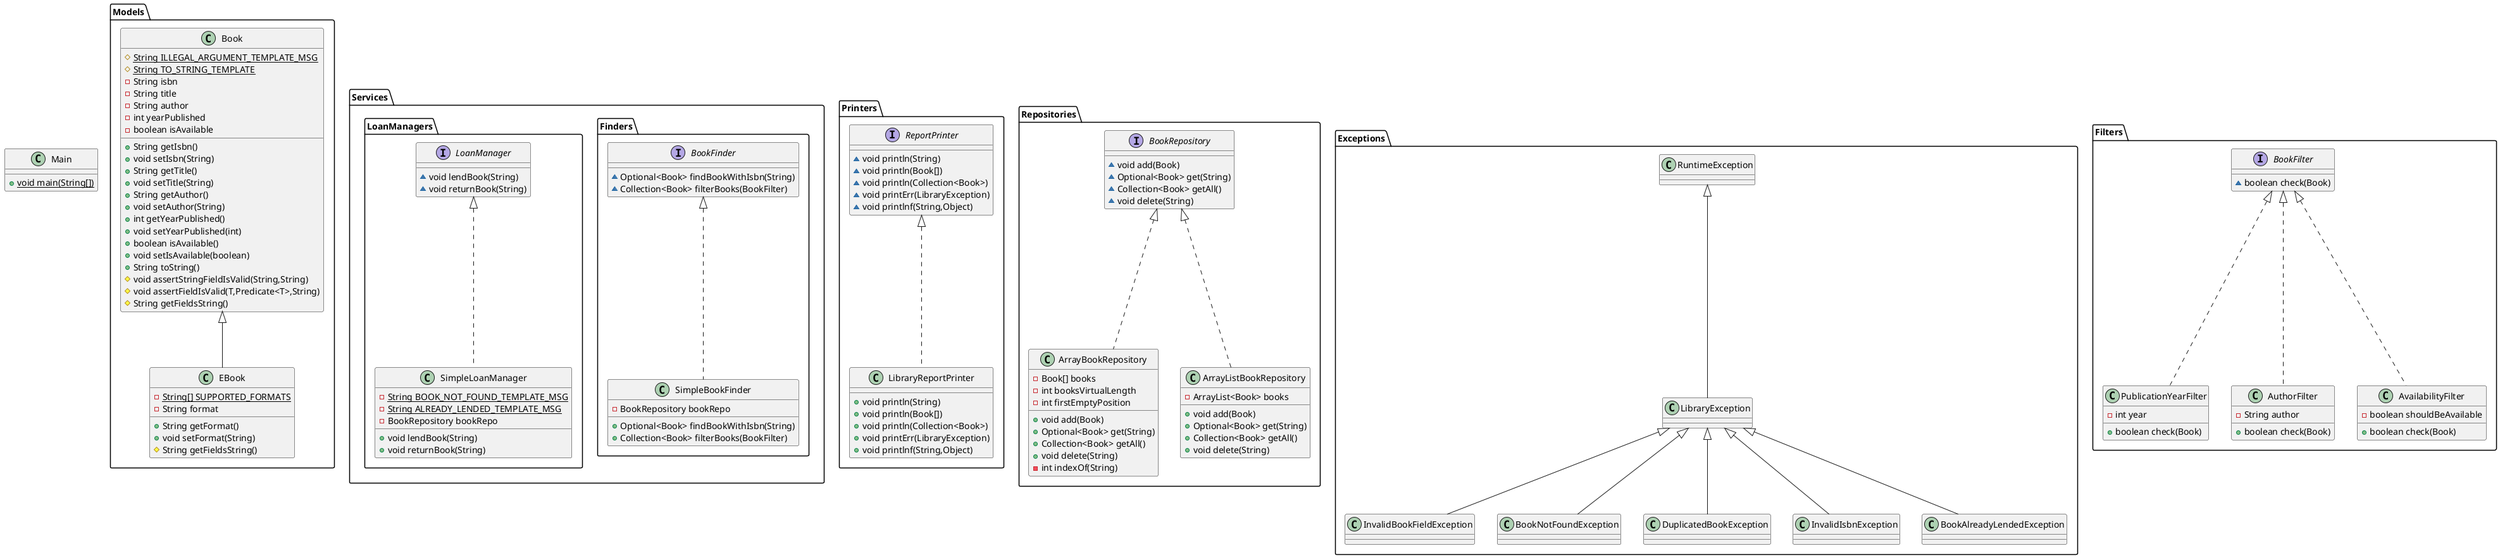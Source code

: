 @startuml
class Models.Book {
# {static} String ILLEGAL_ARGUMENT_TEMPLATE_MSG
# {static} String TO_STRING_TEMPLATE
- String isbn
- String title
- String author
- int yearPublished
- boolean isAvailable
+ String getIsbn()
+ void setIsbn(String)
+ String getTitle()
+ void setTitle(String)
+ String getAuthor()
+ void setAuthor(String)
+ int getYearPublished()
+ void setYearPublished(int)
+ boolean isAvailable()
+ void setIsAvailable(boolean)
+ String toString()
# void assertStringFieldIsValid(String,String)
# void assertFieldIsValid(T,Predicate<T>,String)
# String getFieldsString()
}


class Services.Finders.SimpleBookFinder {
- BookRepository bookRepo
+ Optional<Book> findBookWithIsbn(String)
+ Collection<Book> filterBooks(BookFilter)
}


interface Printers.ReportPrinter {
~ void println(String)
~ void println(Book[])
~ void println(Collection<Book>)
~ void printErr(LibraryException)
~ void printlnf(String,Object)
}

class Repositories.ArrayBookRepository {
- Book[] books
- int booksVirtualLength
- int firstEmptyPosition
+ void add(Book)
+ Optional<Book> get(String)
+ Collection<Book> getAll()
+ void delete(String)
- int indexOf(String)
}


interface Services.Finders.BookFinder {
~ Optional<Book> findBookWithIsbn(String)
~ Collection<Book> filterBooks(BookFilter)
}

class Main {
+ {static} void main(String[])
}

class Exceptions.InvalidBookFieldException {
}
class Filters.PublicationYearFilter {
- int year
+ boolean check(Book)
}


class Services.LoanManagers.SimpleLoanManager {
- {static} String BOOK_NOT_FOUND_TEMPLATE_MSG
- {static} String ALREADY_LENDED_TEMPLATE_MSG
- BookRepository bookRepo
+ void lendBook(String)
+ void returnBook(String)
}


class Exceptions.BookNotFoundException {
}
class Models.EBook {
- {static} String[] SUPPORTED_FORMATS
- String format
+ String getFormat()
+ void setFormat(String)
# String getFieldsString()
}


class Printers.LibraryReportPrinter {
+ void println(String)
+ void println(Book[])
+ void println(Collection<Book>)
+ void printErr(LibraryException)
+ void printlnf(String,Object)
}

interface Filters.BookFilter {
~ boolean check(Book)
}

class Exceptions.DuplicatedBookException {
}
class Filters.AuthorFilter {
- String author
+ boolean check(Book)
}


class Exceptions.InvalidIsbnException {
}
interface Repositories.BookRepository {
~ void add(Book)
~ Optional<Book> get(String)
~ Collection<Book> getAll()
~ void delete(String)
}

interface Services.LoanManagers.LoanManager {
~ void lendBook(String)
~ void returnBook(String)
}

class Exceptions.LibraryException {
}
class Exceptions.BookAlreadyLendedException {
}
class Filters.AvailabilityFilter {
- boolean shouldBeAvailable
+ boolean check(Book)
}


class Repositories.ArrayListBookRepository {
- ArrayList<Book> books
+ void add(Book)
+ Optional<Book> get(String)
+ Collection<Book> getAll()
+ void delete(String)
}




Services.Finders.BookFinder <|.. Services.Finders.SimpleBookFinder
Repositories.BookRepository <|.. Repositories.ArrayBookRepository
Exceptions.LibraryException <|-- Exceptions.InvalidBookFieldException
Filters.BookFilter <|.. Filters.PublicationYearFilter
Services.LoanManagers.LoanManager <|.. Services.LoanManagers.SimpleLoanManager
Exceptions.LibraryException <|-- Exceptions.BookNotFoundException
Models.Book <|-- Models.EBook
Printers.ReportPrinter <|.. Printers.LibraryReportPrinter
Exceptions.LibraryException <|-- Exceptions.DuplicatedBookException
Filters.BookFilter <|.. Filters.AuthorFilter
Exceptions.LibraryException <|-- Exceptions.InvalidIsbnException
Exceptions.RuntimeException <|-- Exceptions.LibraryException
Exceptions.LibraryException <|-- Exceptions.BookAlreadyLendedException
Filters.BookFilter <|.. Filters.AvailabilityFilter
Repositories.BookRepository <|.. Repositories.ArrayListBookRepository
@enduml